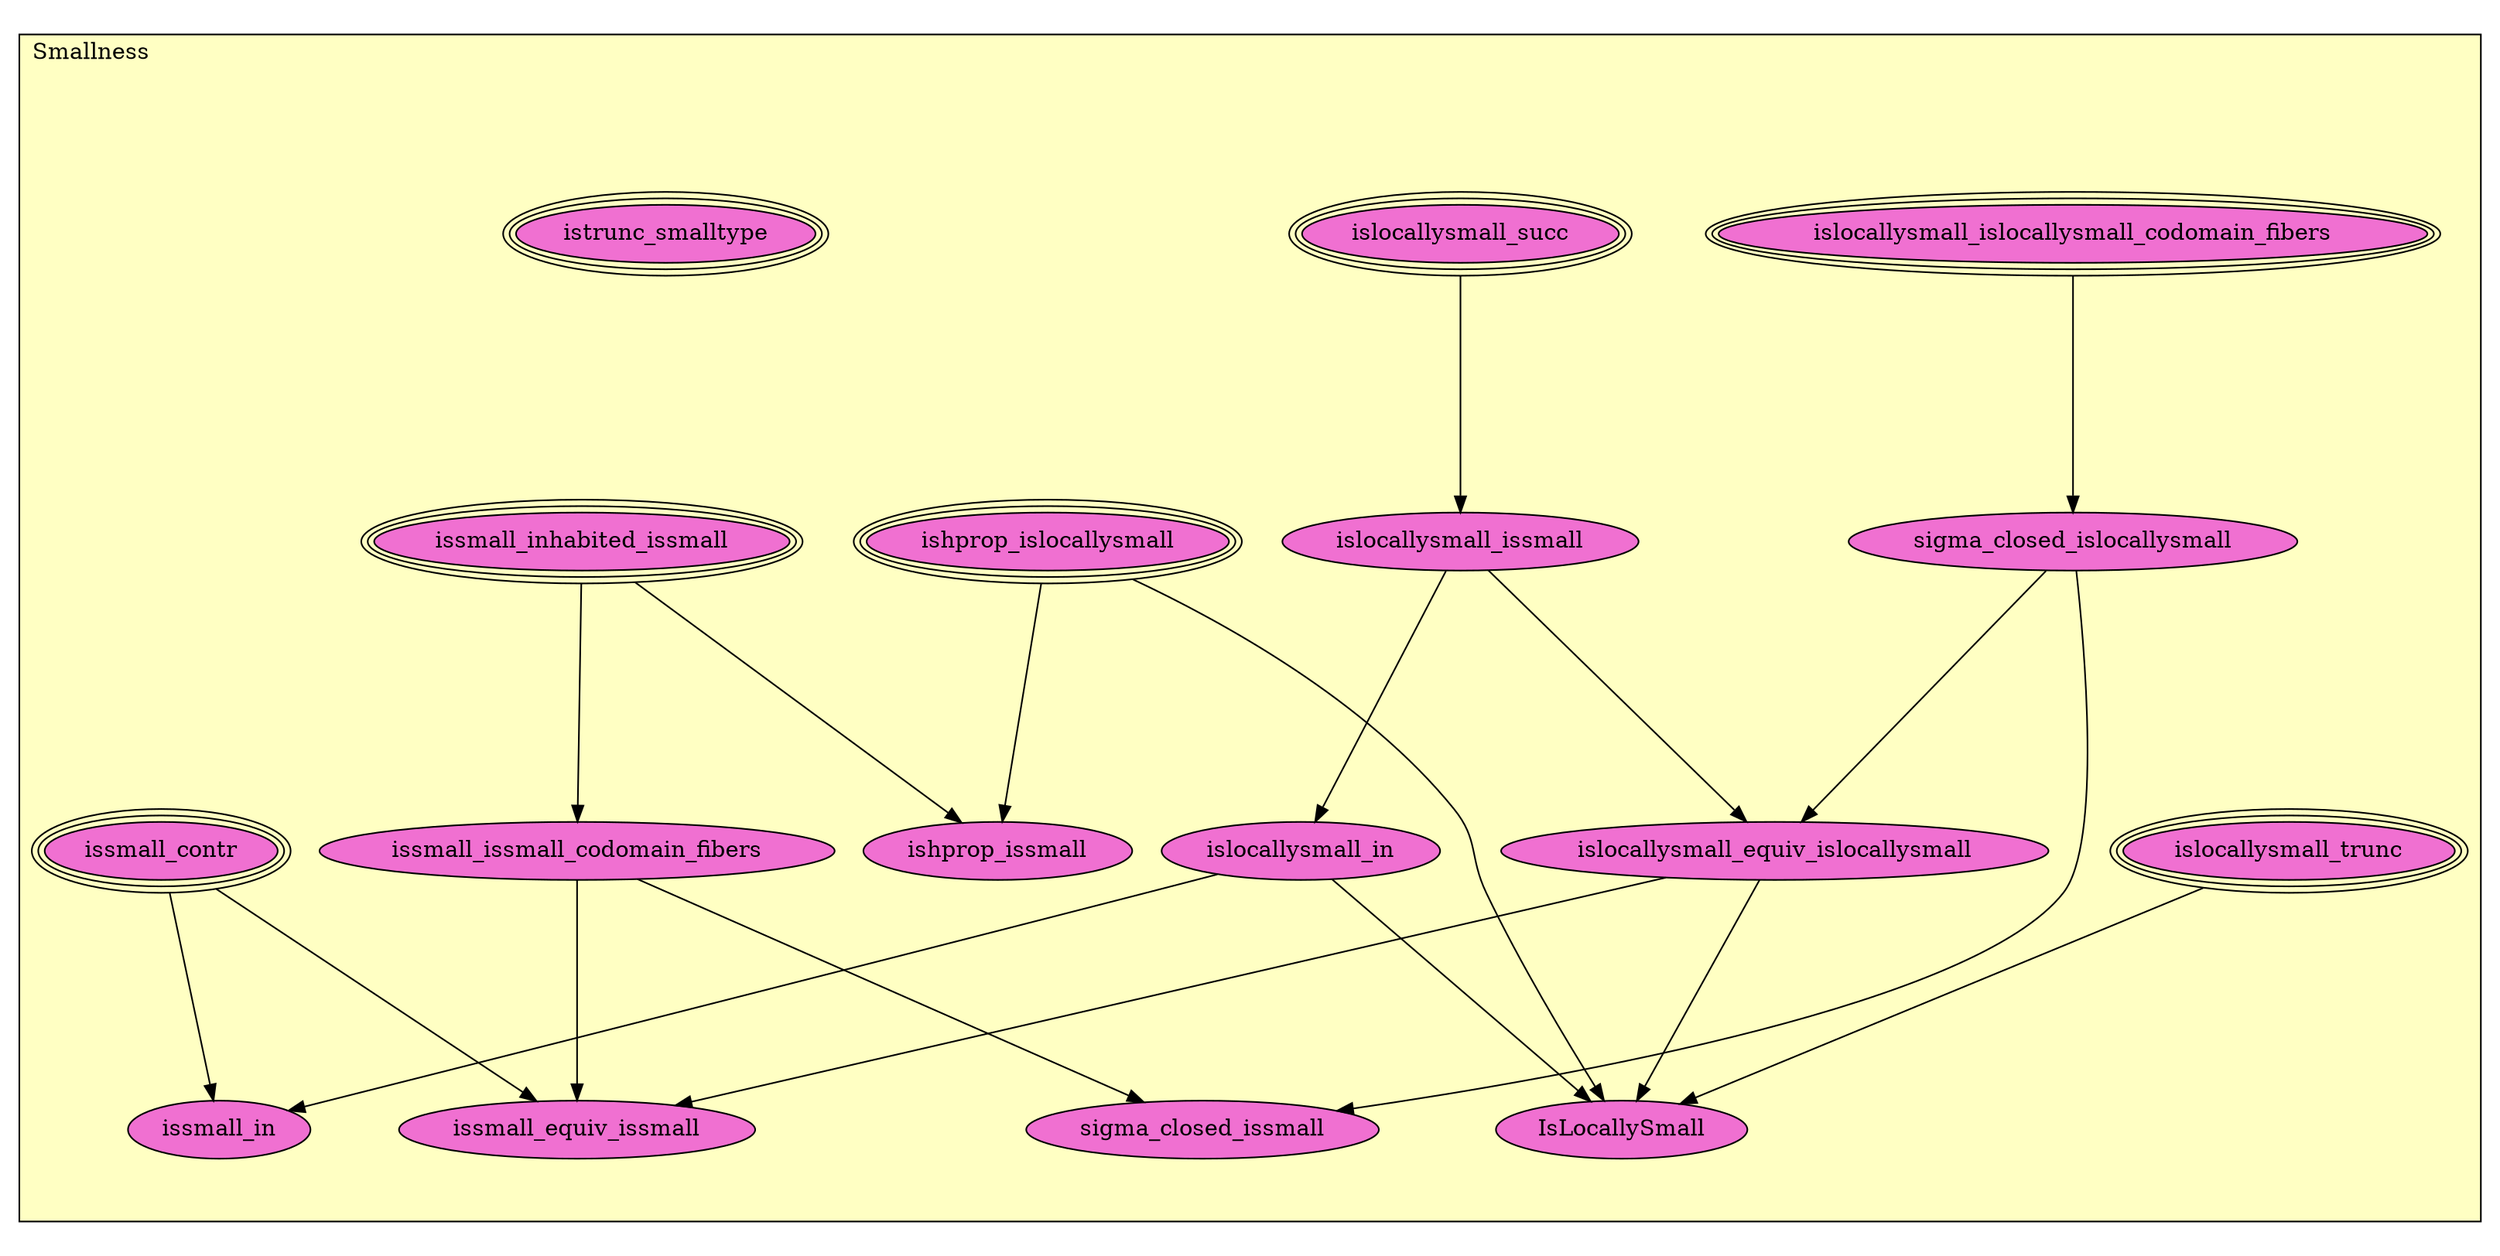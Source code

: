 digraph HoTT_Universes_Smallness {
  graph [ratio=0.5]
  node [style=filled]
Smallness_islocallysmall_trunc [label="islocallysmall_trunc", URL=<Smallness.html#islocallysmall_trunc>, peripheries=3, fillcolor="#F070D1"] ;
Smallness_islocallysmall_islocallysmall_codomain_fibers [label="islocallysmall_islocallysmall_codomain_fibers", URL=<Smallness.html#islocallysmall_islocallysmall_codomain_fibers>, peripheries=3, fillcolor="#F070D1"] ;
Smallness_sigma_closed_islocallysmall [label="sigma_closed_islocallysmall", URL=<Smallness.html#sigma_closed_islocallysmall>, fillcolor="#F070D1"] ;
Smallness_islocallysmall_succ [label="islocallysmall_succ", URL=<Smallness.html#islocallysmall_succ>, peripheries=3, fillcolor="#F070D1"] ;
Smallness_islocallysmall_issmall [label="islocallysmall_issmall", URL=<Smallness.html#islocallysmall_issmall>, fillcolor="#F070D1"] ;
Smallness_islocallysmall_equiv_islocallysmall [label="islocallysmall_equiv_islocallysmall", URL=<Smallness.html#islocallysmall_equiv_islocallysmall>, fillcolor="#F070D1"] ;
Smallness_islocallysmall_in [label="islocallysmall_in", URL=<Smallness.html#islocallysmall_in>, fillcolor="#F070D1"] ;
Smallness_ishprop_islocallysmall [label="ishprop_islocallysmall", URL=<Smallness.html#ishprop_islocallysmall>, peripheries=3, fillcolor="#F070D1"] ;
Smallness_IsLocallySmall [label="IsLocallySmall", URL=<Smallness.html#IsLocallySmall>, fillcolor="#F070D1"] ;
Smallness_istrunc_smalltype [label="istrunc_smalltype", URL=<Smallness.html#istrunc_smalltype>, peripheries=3, fillcolor="#F070D1"] ;
Smallness_issmall_inhabited_issmall [label="issmall_inhabited_issmall", URL=<Smallness.html#issmall_inhabited_issmall>, peripheries=3, fillcolor="#F070D1"] ;
Smallness_issmall_contr [label="issmall_contr", URL=<Smallness.html#issmall_contr>, peripheries=3, fillcolor="#F070D1"] ;
Smallness_issmall_issmall_codomain_fibers [label="issmall_issmall_codomain_fibers", URL=<Smallness.html#issmall_issmall_codomain_fibers>, fillcolor="#F070D1"] ;
Smallness_sigma_closed_issmall [label="sigma_closed_issmall", URL=<Smallness.html#sigma_closed_issmall>, fillcolor="#F070D1"] ;
Smallness_issmall_equiv_issmall [label="issmall_equiv_issmall", URL=<Smallness.html#issmall_equiv_issmall>, fillcolor="#F070D1"] ;
Smallness_issmall_in [label="issmall_in", URL=<Smallness.html#issmall_in>, fillcolor="#F070D1"] ;
Smallness_ishprop_issmall [label="ishprop_issmall", URL=<Smallness.html#ishprop_issmall>, fillcolor="#F070D1"] ;
  Smallness_islocallysmall_trunc -> Smallness_IsLocallySmall [] ;
  Smallness_islocallysmall_islocallysmall_codomain_fibers -> Smallness_sigma_closed_islocallysmall [] ;
  Smallness_sigma_closed_islocallysmall -> Smallness_islocallysmall_equiv_islocallysmall [] ;
  Smallness_sigma_closed_islocallysmall -> Smallness_sigma_closed_issmall [] ;
  Smallness_islocallysmall_succ -> Smallness_islocallysmall_issmall [] ;
  Smallness_islocallysmall_issmall -> Smallness_islocallysmall_equiv_islocallysmall [] ;
  Smallness_islocallysmall_issmall -> Smallness_islocallysmall_in [] ;
  Smallness_islocallysmall_equiv_islocallysmall -> Smallness_IsLocallySmall [] ;
  Smallness_islocallysmall_equiv_islocallysmall -> Smallness_issmall_equiv_issmall [] ;
  Smallness_islocallysmall_in -> Smallness_IsLocallySmall [] ;
  Smallness_islocallysmall_in -> Smallness_issmall_in [] ;
  Smallness_ishprop_islocallysmall -> Smallness_IsLocallySmall [] ;
  Smallness_ishprop_islocallysmall -> Smallness_ishprop_issmall [] ;
  Smallness_issmall_inhabited_issmall -> Smallness_issmall_issmall_codomain_fibers [] ;
  Smallness_issmall_inhabited_issmall -> Smallness_ishprop_issmall [] ;
  Smallness_issmall_contr -> Smallness_issmall_equiv_issmall [] ;
  Smallness_issmall_contr -> Smallness_issmall_in [] ;
  Smallness_issmall_issmall_codomain_fibers -> Smallness_sigma_closed_issmall [] ;
  Smallness_issmall_issmall_codomain_fibers -> Smallness_issmall_equiv_issmall [] ;
subgraph cluster_Smallness { label="Smallness"; fillcolor="#FFFFC3"; labeljust=l; style=filled 
Smallness_ishprop_issmall; Smallness_issmall_in; Smallness_issmall_equiv_issmall; Smallness_sigma_closed_issmall; Smallness_issmall_issmall_codomain_fibers; Smallness_issmall_contr; Smallness_issmall_inhabited_issmall; Smallness_istrunc_smalltype; Smallness_IsLocallySmall; Smallness_ishprop_islocallysmall; Smallness_islocallysmall_in; Smallness_islocallysmall_equiv_islocallysmall; Smallness_islocallysmall_issmall; Smallness_islocallysmall_succ; Smallness_sigma_closed_islocallysmall; Smallness_islocallysmall_islocallysmall_codomain_fibers; Smallness_islocallysmall_trunc; };
} /* END */
